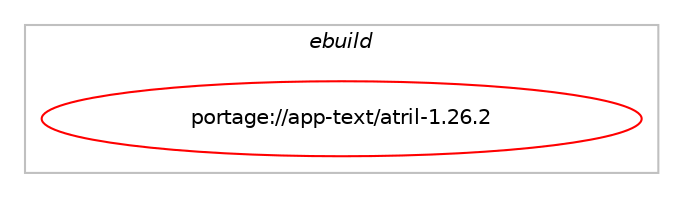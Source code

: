 digraph prolog {

# *************
# Graph options
# *************

newrank=true;
concentrate=true;
compound=true;
graph [rankdir=LR,fontname=Helvetica,fontsize=10,ranksep=1.5];#, ranksep=2.5, nodesep=0.2];
edge  [arrowhead=vee];
node  [fontname=Helvetica,fontsize=10];

# **********
# The ebuild
# **********

subgraph cluster_leftcol {
color=gray;
label=<<i>ebuild</i>>;
id [label="portage://app-text/atril-1.26.2", color=red, width=4, href="../app-text/atril-1.26.2.svg"];
}

# ****************
# The dependencies
# ****************

subgraph cluster_midcol {
color=gray;
label=<<i>dependencies</i>>;
subgraph cluster_compile {
fillcolor="#eeeeee";
style=filled;
label=<<i>compile</i>>;
}
subgraph cluster_compileandrun {
fillcolor="#eeeeee";
style=filled;
label=<<i>compile and run</i>>;
}
subgraph cluster_run {
fillcolor="#eeeeee";
style=filled;
label=<<i>run</i>>;
# *** BEGIN UNKNOWN DEPENDENCY TYPE (TODO) ***
# id -> equal(use_conditional_group(positive,caja,portage://app-text/atril-1.26.2,[package_dependency(portage://app-text/atril-1.26.2,run,no,mate-base,caja,greaterequal,[1.17.1,,,1.17.1],[],[use(optenable(introspection),none)])]))
# *** END UNKNOWN DEPENDENCY TYPE (TODO) ***

# *** BEGIN UNKNOWN DEPENDENCY TYPE (TODO) ***
# id -> equal(use_conditional_group(positive,djvu,portage://app-text/atril-1.26.2,[package_dependency(portage://app-text/atril-1.26.2,run,no,app-text,djvu,greaterequal,[3.5.17,,,3.5.17],[slot(0)],[])]))
# *** END UNKNOWN DEPENDENCY TYPE (TODO) ***

# *** BEGIN UNKNOWN DEPENDENCY TYPE (TODO) ***
# id -> equal(use_conditional_group(positive,dvi,portage://app-text/atril-1.26.2,[package_dependency(portage://app-text/atril-1.26.2,run,no,virtual,tex-base,none,[,,],[],[]),use_conditional_group(positive,t1lib,portage://app-text/atril-1.26.2,[package_dependency(portage://app-text/atril-1.26.2,run,no,media-libs,t1lib,greaterequal,[5,,,5],[slot(5)],[])])]))
# *** END UNKNOWN DEPENDENCY TYPE (TODO) ***

# *** BEGIN UNKNOWN DEPENDENCY TYPE (TODO) ***
# id -> equal(use_conditional_group(positive,epub,portage://app-text/atril-1.26.2,[package_dependency(portage://app-text/atril-1.26.2,run,no,dev-libs,mathjax,smaller,[3,,,3],[],[]),package_dependency(portage://app-text/atril-1.26.2,run,no,net-libs,webkit-gtk,greaterequal,[2.6.0,,,2.6.0],[slot(4.1)],[])]))
# *** END UNKNOWN DEPENDENCY TYPE (TODO) ***

# *** BEGIN UNKNOWN DEPENDENCY TYPE (TODO) ***
# id -> equal(use_conditional_group(positive,introspection,portage://app-text/atril-1.26.2,[package_dependency(portage://app-text/atril-1.26.2,run,no,dev-libs,gobject-introspection,greaterequal,[0.6,,,0.6],any_same_slot,[])]))
# *** END UNKNOWN DEPENDENCY TYPE (TODO) ***

# *** BEGIN UNKNOWN DEPENDENCY TYPE (TODO) ***
# id -> equal(use_conditional_group(positive,keyring,portage://app-text/atril-1.26.2,[package_dependency(portage://app-text/atril-1.26.2,run,no,app-crypt,libsecret,greaterequal,[0.5,,,0.5],[],[])]))
# *** END UNKNOWN DEPENDENCY TYPE (TODO) ***

# *** BEGIN UNKNOWN DEPENDENCY TYPE (TODO) ***
# id -> equal(use_conditional_group(positive,postscript,portage://app-text/atril-1.26.2,[package_dependency(portage://app-text/atril-1.26.2,run,no,app-text,libspectre,greaterequal,[0.2,,,0.2],[],[])]))
# *** END UNKNOWN DEPENDENCY TYPE (TODO) ***

# *** BEGIN UNKNOWN DEPENDENCY TYPE (TODO) ***
# id -> equal(use_conditional_group(positive,synctex,portage://app-text/atril-1.26.2,[package_dependency(portage://app-text/atril-1.26.2,run,no,virtual,tex-base,none,[,,],[],[])]))
# *** END UNKNOWN DEPENDENCY TYPE (TODO) ***

# *** BEGIN UNKNOWN DEPENDENCY TYPE (TODO) ***
# id -> equal(use_conditional_group(positive,tiff,portage://app-text/atril-1.26.2,[package_dependency(portage://app-text/atril-1.26.2,run,no,media-libs,tiff,greaterequal,[3.6,,,3.6],any_same_slot,[])]))
# *** END UNKNOWN DEPENDENCY TYPE (TODO) ***

# *** BEGIN UNKNOWN DEPENDENCY TYPE (TODO) ***
# id -> equal(use_conditional_group(positive,xps,portage://app-text/atril-1.26.2,[package_dependency(portage://app-text/atril-1.26.2,run,no,app-text,libgxps,greaterequal,[0.2.1,,,0.2.1],[],[])]))
# *** END UNKNOWN DEPENDENCY TYPE (TODO) ***

# *** BEGIN UNKNOWN DEPENDENCY TYPE (TODO) ***
# id -> equal(package_dependency(portage://app-text/atril-1.26.2,run,no,app-accessibility,at-spi2-core,greaterequal,[2.46.0,,,2.46.0],[slot(2)],[]))
# *** END UNKNOWN DEPENDENCY TYPE (TODO) ***

# *** BEGIN UNKNOWN DEPENDENCY TYPE (TODO) ***
# id -> equal(package_dependency(portage://app-text/atril-1.26.2,run,no,app-arch,libarchive,none,[,,],any_same_slot,[]))
# *** END UNKNOWN DEPENDENCY TYPE (TODO) ***

# *** BEGIN UNKNOWN DEPENDENCY TYPE (TODO) ***
# id -> equal(package_dependency(portage://app-text/atril-1.26.2,run,no,app-text,poppler,greaterequal,[0.22,,,0.22],[],[use(enable(cairo),none)]))
# *** END UNKNOWN DEPENDENCY TYPE (TODO) ***

# *** BEGIN UNKNOWN DEPENDENCY TYPE (TODO) ***
# id -> equal(package_dependency(portage://app-text/atril-1.26.2,run,no,dev-libs,glib,greaterequal,[2.62,,,2.62],[slot(2)],[]))
# *** END UNKNOWN DEPENDENCY TYPE (TODO) ***

# *** BEGIN UNKNOWN DEPENDENCY TYPE (TODO) ***
# id -> equal(package_dependency(portage://app-text/atril-1.26.2,run,no,dev-libs,libxml2,greaterequal,[2.5,,,2.5],[slot(2)],[]))
# *** END UNKNOWN DEPENDENCY TYPE (TODO) ***

# *** BEGIN UNKNOWN DEPENDENCY TYPE (TODO) ***
# id -> equal(package_dependency(portage://app-text/atril-1.26.2,run,no,sys-libs,zlib,none,[,,],[],[]))
# *** END UNKNOWN DEPENDENCY TYPE (TODO) ***

# *** BEGIN UNKNOWN DEPENDENCY TYPE (TODO) ***
# id -> equal(package_dependency(portage://app-text/atril-1.26.2,run,no,virtual,libintl,none,[,,],[],[]))
# *** END UNKNOWN DEPENDENCY TYPE (TODO) ***

# *** BEGIN UNKNOWN DEPENDENCY TYPE (TODO) ***
# id -> equal(package_dependency(portage://app-text/atril-1.26.2,run,no,x11-libs,cairo,greaterequal,[1.14,,,1.14],[],[]))
# *** END UNKNOWN DEPENDENCY TYPE (TODO) ***

# *** BEGIN UNKNOWN DEPENDENCY TYPE (TODO) ***
# id -> equal(package_dependency(portage://app-text/atril-1.26.2,run,no,x11-libs,gdk-pixbuf,none,[,,],[slot(2)],[]))
# *** END UNKNOWN DEPENDENCY TYPE (TODO) ***

# *** BEGIN UNKNOWN DEPENDENCY TYPE (TODO) ***
# id -> equal(package_dependency(portage://app-text/atril-1.26.2,run,no,x11-libs,gtk+,greaterequal,[3.22,,,3.22],[slot(3)],[use(optenable(introspection),none)]))
# *** END UNKNOWN DEPENDENCY TYPE (TODO) ***

# *** BEGIN UNKNOWN DEPENDENCY TYPE (TODO) ***
# id -> equal(package_dependency(portage://app-text/atril-1.26.2,run,no,x11-libs,libICE,none,[,,],[],[]))
# *** END UNKNOWN DEPENDENCY TYPE (TODO) ***

# *** BEGIN UNKNOWN DEPENDENCY TYPE (TODO) ***
# id -> equal(package_dependency(portage://app-text/atril-1.26.2,run,no,x11-libs,libSM,greaterequal,[1,,,1],[slot(0)],[]))
# *** END UNKNOWN DEPENDENCY TYPE (TODO) ***

# *** BEGIN UNKNOWN DEPENDENCY TYPE (TODO) ***
# id -> equal(package_dependency(portage://app-text/atril-1.26.2,run,no,x11-libs,libX11,none,[,,],[],[]))
# *** END UNKNOWN DEPENDENCY TYPE (TODO) ***

# *** BEGIN UNKNOWN DEPENDENCY TYPE (TODO) ***
# id -> equal(package_dependency(portage://app-text/atril-1.26.2,run,no,x11-libs,pango,none,[,,],[],[]))
# *** END UNKNOWN DEPENDENCY TYPE (TODO) ***

# *** BEGIN UNKNOWN DEPENDENCY TYPE (TODO) ***
# id -> equal(package_dependency(portage://app-text/atril-1.26.2,run,strong,app-text,mate-document-viewer,none,[,,],[],[]))
# *** END UNKNOWN DEPENDENCY TYPE (TODO) ***

}
}

# **************
# The candidates
# **************

subgraph cluster_choices {
rank=same;
color=gray;
label=<<i>candidates</i>>;

}

}
